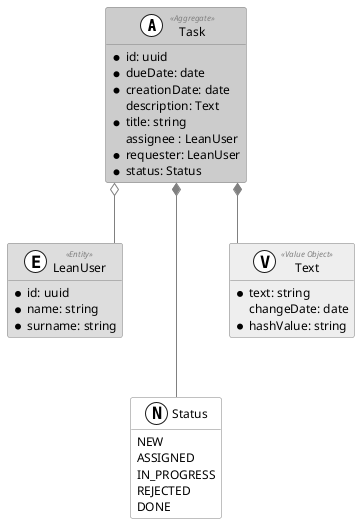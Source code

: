 @startuml
'https://plantuml.com/class-diagram

hide empty members
skinparam linetype ortho

skinparam class {
    backgroundcolor #FFFFFF
    backgroundcolor<<Aggregate>> #CCCCCC
    backgroundcolor<<Entity>> #DDDDDD
    backgroundcolor<<Value Object>> #EEEEEE

    bordercolor grey
    fontcolor grey
    fontcolor<<Aggregate>> black
    fontcolor<<Entity>> black
    fontcolor<<Value Object>> black

    attributefontcolor black
    attributefontsize 12
    attributefontcolor<<Aggregate>> black

    stereotypefontcolor grey
    stereotypefontsize 8


}

skinparam arrow {
    color grey
    fontcolor grey
    fontsize 10
}

class "Task"  as task <<(A,#FFFFFF) Aggregate>> {
    * id: uuid
    * dueDate: date
    * creationDate: date
    description: Text
    * title: string
    assignee : LeanUser
    * requester: LeanUser
    * status: Status
}

class "LeanUser" as leanUser <<(E,#FFFFFF) Entity>> {
    * id: uuid
    * name: string
    * surname: string
}

enum "Status" as status <<(N, #FFFFFF)>> {
    NEW
    ASSIGNED
    IN_PROGRESS
    REJECTED
    DONE
}

class "Text" as text <<V,#FFFFFF) Value Object>> {
    *text: string
    changeDate: date
    *hashValue: string
}

task o-- leanUser
task *-- text
task *-- status

'layoust
text *-[hidden]- status
leanUser *-[hidden]- status

@enduml